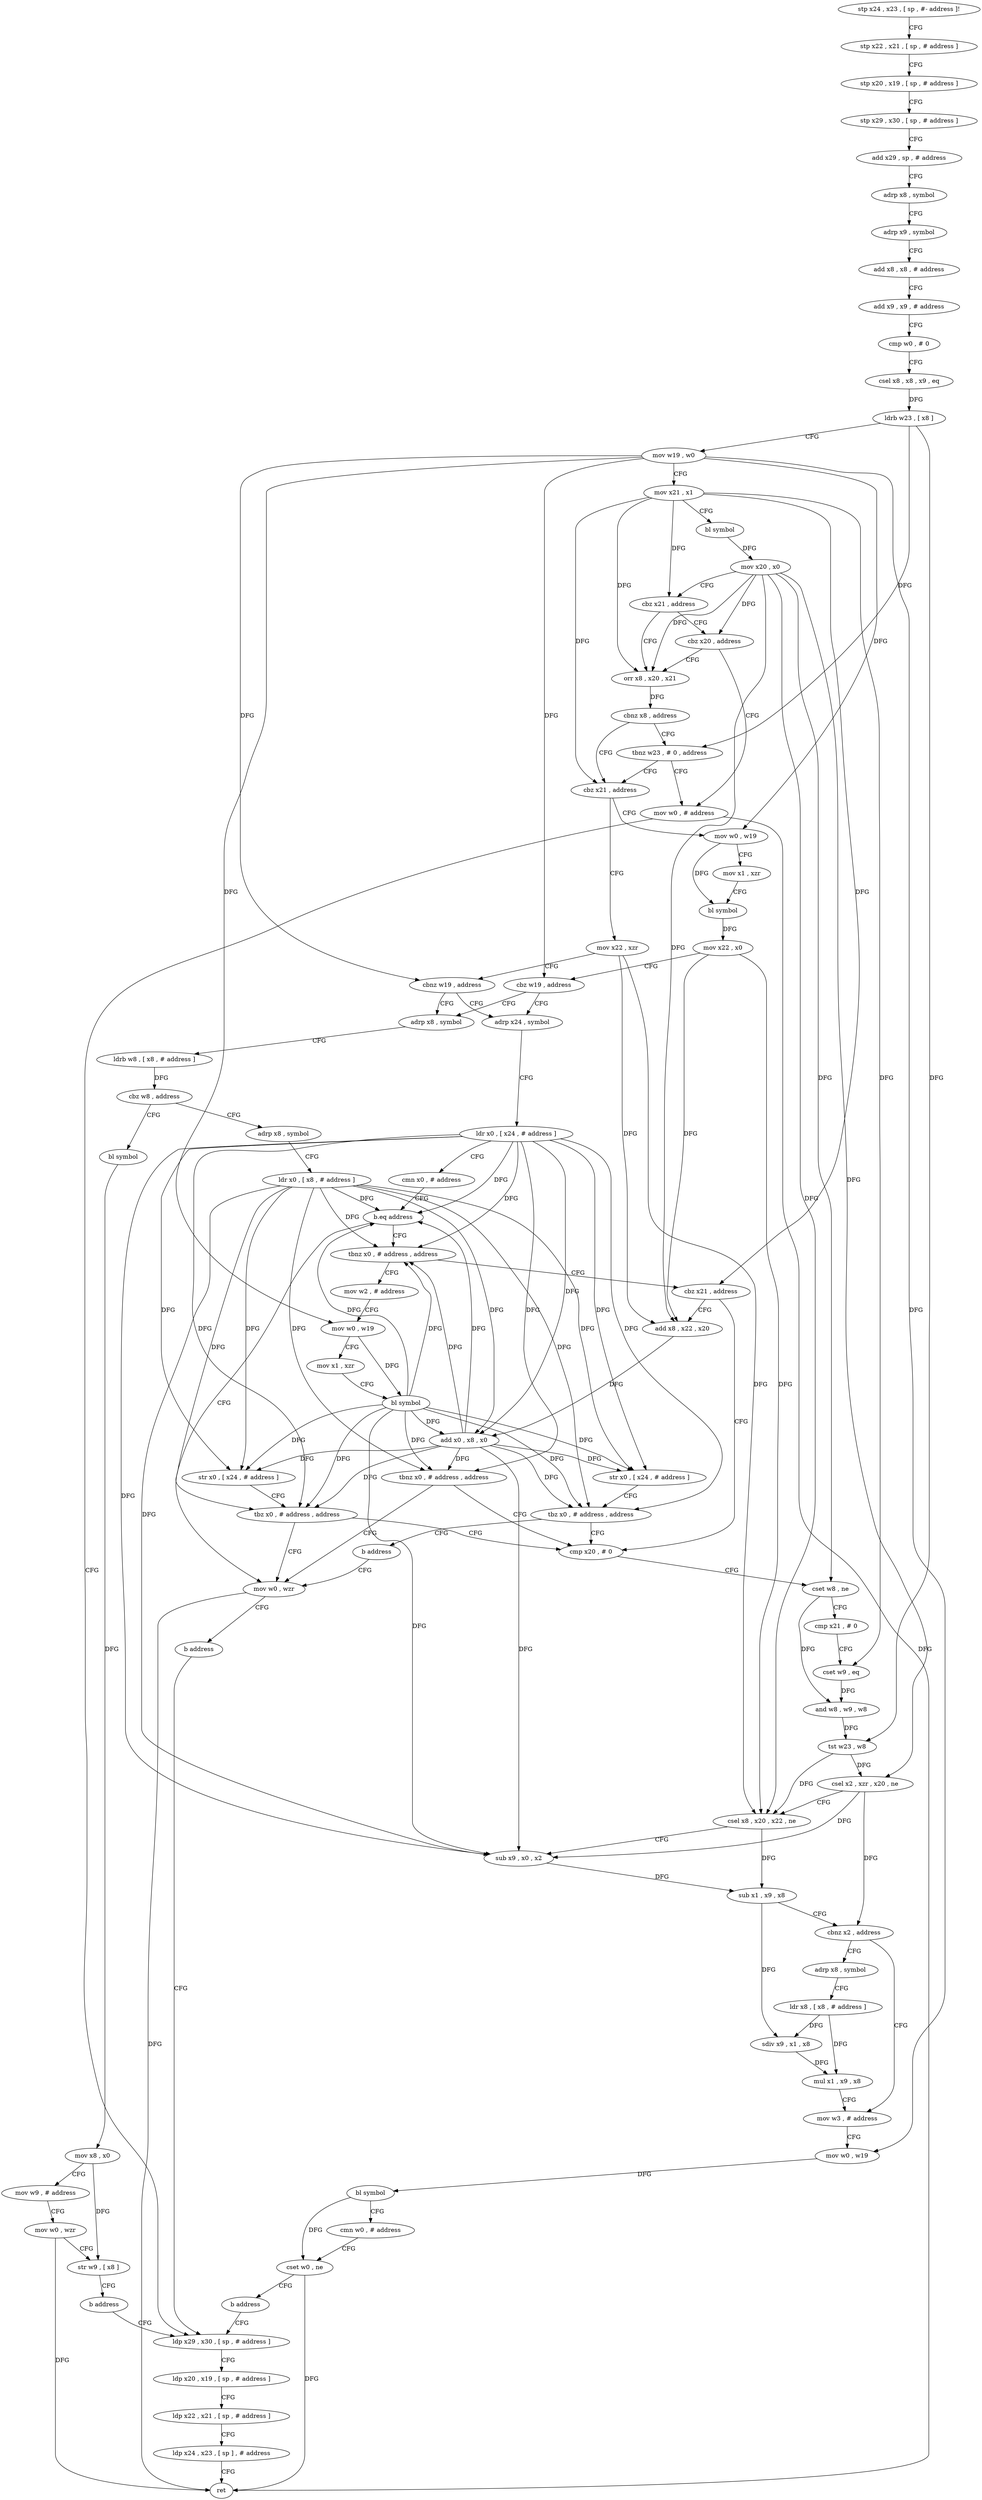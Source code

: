 digraph "func" {
"4210096" [label = "stp x24 , x23 , [ sp , #- address ]!" ]
"4210100" [label = "stp x22 , x21 , [ sp , # address ]" ]
"4210104" [label = "stp x20 , x19 , [ sp , # address ]" ]
"4210108" [label = "stp x29 , x30 , [ sp , # address ]" ]
"4210112" [label = "add x29 , sp , # address" ]
"4210116" [label = "adrp x8 , symbol" ]
"4210120" [label = "adrp x9 , symbol" ]
"4210124" [label = "add x8 , x8 , # address" ]
"4210128" [label = "add x9 , x9 , # address" ]
"4210132" [label = "cmp w0 , # 0" ]
"4210136" [label = "csel x8 , x8 , x9 , eq" ]
"4210140" [label = "ldrb w23 , [ x8 ]" ]
"4210144" [label = "mov w19 , w0" ]
"4210148" [label = "mov x21 , x1" ]
"4210152" [label = "bl symbol" ]
"4210156" [label = "mov x20 , x0" ]
"4210160" [label = "cbz x21 , address" ]
"4210168" [label = "orr x8 , x20 , x21" ]
"4210164" [label = "cbz x20 , address" ]
"4210172" [label = "cbnz x8 , address" ]
"4210204" [label = "cbz x21 , address" ]
"4210176" [label = "tbnz w23 , # 0 , address" ]
"4210180" [label = "mov w0 , # address" ]
"4210276" [label = "mov x22 , xzr" ]
"4210208" [label = "mov w0 , w19" ]
"4210184" [label = "ldp x29 , x30 , [ sp , # address ]" ]
"4210280" [label = "cbnz w19 , address" ]
"4210228" [label = "adrp x24 , symbol" ]
"4210284" [label = "adrp x8 , symbol" ]
"4210212" [label = "mov x1 , xzr" ]
"4210216" [label = "bl symbol" ]
"4210220" [label = "mov x22 , x0" ]
"4210224" [label = "cbz w19 , address" ]
"4210232" [label = "ldr x0 , [ x24 , # address ]" ]
"4210236" [label = "cmn x0 , # address" ]
"4210240" [label = "b.eq address" ]
"4210268" [label = "mov w0 , wzr" ]
"4210244" [label = "tbnz x0 , # address , address" ]
"4210288" [label = "ldrb w8 , [ x8 , # address ]" ]
"4210292" [label = "cbz w8 , address" ]
"4210420" [label = "bl symbol" ]
"4210296" [label = "adrp x8 , symbol" ]
"4210272" [label = "b address" ]
"4210392" [label = "mov w2 , # address" ]
"4210248" [label = "cbz x21 , address" ]
"4210424" [label = "mov x8 , x0" ]
"4210428" [label = "mov w9 , # address" ]
"4210432" [label = "mov w0 , wzr" ]
"4210436" [label = "str w9 , [ x8 ]" ]
"4210440" [label = "b address" ]
"4210300" [label = "ldr x0 , [ x8 , # address ]" ]
"4210304" [label = "tbnz x0 , # address , address" ]
"4210308" [label = "cmp x20 , # 0" ]
"4210188" [label = "ldp x20 , x19 , [ sp , # address ]" ]
"4210192" [label = "ldp x22 , x21 , [ sp , # address ]" ]
"4210196" [label = "ldp x24 , x23 , [ sp ] , # address" ]
"4210200" [label = "ret" ]
"4210396" [label = "mov w0 , w19" ]
"4210400" [label = "mov x1 , xzr" ]
"4210404" [label = "bl symbol" ]
"4210408" [label = "str x0 , [ x24 , # address ]" ]
"4210412" [label = "tbz x0 , # address , address" ]
"4210416" [label = "b address" ]
"4210252" [label = "add x8 , x22 , x20" ]
"4210312" [label = "cset w8 , ne" ]
"4210316" [label = "cmp x21 , # 0" ]
"4210320" [label = "cset w9 , eq" ]
"4210324" [label = "and w8 , w9 , w8" ]
"4210328" [label = "tst w23 , w8" ]
"4210332" [label = "csel x2 , xzr , x20 , ne" ]
"4210336" [label = "csel x8 , x20 , x22 , ne" ]
"4210340" [label = "sub x9 , x0 , x2" ]
"4210344" [label = "sub x1 , x9 , x8" ]
"4210348" [label = "cbnz x2 , address" ]
"4210368" [label = "mov w3 , # address" ]
"4210352" [label = "adrp x8 , symbol" ]
"4210256" [label = "add x0 , x8 , x0" ]
"4210260" [label = "str x0 , [ x24 , # address ]" ]
"4210264" [label = "tbz x0 , # address , address" ]
"4210372" [label = "mov w0 , w19" ]
"4210376" [label = "bl symbol" ]
"4210380" [label = "cmn w0 , # address" ]
"4210384" [label = "cset w0 , ne" ]
"4210388" [label = "b address" ]
"4210356" [label = "ldr x8 , [ x8 , # address ]" ]
"4210360" [label = "sdiv x9 , x1 , x8" ]
"4210364" [label = "mul x1 , x9 , x8" ]
"4210096" -> "4210100" [ label = "CFG" ]
"4210100" -> "4210104" [ label = "CFG" ]
"4210104" -> "4210108" [ label = "CFG" ]
"4210108" -> "4210112" [ label = "CFG" ]
"4210112" -> "4210116" [ label = "CFG" ]
"4210116" -> "4210120" [ label = "CFG" ]
"4210120" -> "4210124" [ label = "CFG" ]
"4210124" -> "4210128" [ label = "CFG" ]
"4210128" -> "4210132" [ label = "CFG" ]
"4210132" -> "4210136" [ label = "CFG" ]
"4210136" -> "4210140" [ label = "DFG" ]
"4210140" -> "4210144" [ label = "CFG" ]
"4210140" -> "4210176" [ label = "DFG" ]
"4210140" -> "4210328" [ label = "DFG" ]
"4210144" -> "4210148" [ label = "CFG" ]
"4210144" -> "4210280" [ label = "DFG" ]
"4210144" -> "4210208" [ label = "DFG" ]
"4210144" -> "4210224" [ label = "DFG" ]
"4210144" -> "4210396" [ label = "DFG" ]
"4210144" -> "4210372" [ label = "DFG" ]
"4210148" -> "4210152" [ label = "CFG" ]
"4210148" -> "4210160" [ label = "DFG" ]
"4210148" -> "4210168" [ label = "DFG" ]
"4210148" -> "4210204" [ label = "DFG" ]
"4210148" -> "4210248" [ label = "DFG" ]
"4210148" -> "4210320" [ label = "DFG" ]
"4210152" -> "4210156" [ label = "DFG" ]
"4210156" -> "4210160" [ label = "CFG" ]
"4210156" -> "4210168" [ label = "DFG" ]
"4210156" -> "4210164" [ label = "DFG" ]
"4210156" -> "4210312" [ label = "DFG" ]
"4210156" -> "4210252" [ label = "DFG" ]
"4210156" -> "4210332" [ label = "DFG" ]
"4210156" -> "4210336" [ label = "DFG" ]
"4210160" -> "4210168" [ label = "CFG" ]
"4210160" -> "4210164" [ label = "CFG" ]
"4210168" -> "4210172" [ label = "DFG" ]
"4210164" -> "4210180" [ label = "CFG" ]
"4210164" -> "4210168" [ label = "CFG" ]
"4210172" -> "4210204" [ label = "CFG" ]
"4210172" -> "4210176" [ label = "CFG" ]
"4210204" -> "4210276" [ label = "CFG" ]
"4210204" -> "4210208" [ label = "CFG" ]
"4210176" -> "4210204" [ label = "CFG" ]
"4210176" -> "4210180" [ label = "CFG" ]
"4210180" -> "4210184" [ label = "CFG" ]
"4210180" -> "4210200" [ label = "DFG" ]
"4210276" -> "4210280" [ label = "CFG" ]
"4210276" -> "4210252" [ label = "DFG" ]
"4210276" -> "4210336" [ label = "DFG" ]
"4210208" -> "4210212" [ label = "CFG" ]
"4210208" -> "4210216" [ label = "DFG" ]
"4210184" -> "4210188" [ label = "CFG" ]
"4210280" -> "4210228" [ label = "CFG" ]
"4210280" -> "4210284" [ label = "CFG" ]
"4210228" -> "4210232" [ label = "CFG" ]
"4210284" -> "4210288" [ label = "CFG" ]
"4210212" -> "4210216" [ label = "CFG" ]
"4210216" -> "4210220" [ label = "DFG" ]
"4210220" -> "4210224" [ label = "CFG" ]
"4210220" -> "4210252" [ label = "DFG" ]
"4210220" -> "4210336" [ label = "DFG" ]
"4210224" -> "4210284" [ label = "CFG" ]
"4210224" -> "4210228" [ label = "CFG" ]
"4210232" -> "4210236" [ label = "CFG" ]
"4210232" -> "4210240" [ label = "DFG" ]
"4210232" -> "4210244" [ label = "DFG" ]
"4210232" -> "4210304" [ label = "DFG" ]
"4210232" -> "4210408" [ label = "DFG" ]
"4210232" -> "4210412" [ label = "DFG" ]
"4210232" -> "4210256" [ label = "DFG" ]
"4210232" -> "4210260" [ label = "DFG" ]
"4210232" -> "4210264" [ label = "DFG" ]
"4210232" -> "4210340" [ label = "DFG" ]
"4210236" -> "4210240" [ label = "CFG" ]
"4210240" -> "4210268" [ label = "CFG" ]
"4210240" -> "4210244" [ label = "CFG" ]
"4210268" -> "4210272" [ label = "CFG" ]
"4210268" -> "4210200" [ label = "DFG" ]
"4210244" -> "4210392" [ label = "CFG" ]
"4210244" -> "4210248" [ label = "CFG" ]
"4210288" -> "4210292" [ label = "DFG" ]
"4210292" -> "4210420" [ label = "CFG" ]
"4210292" -> "4210296" [ label = "CFG" ]
"4210420" -> "4210424" [ label = "DFG" ]
"4210296" -> "4210300" [ label = "CFG" ]
"4210272" -> "4210184" [ label = "CFG" ]
"4210392" -> "4210396" [ label = "CFG" ]
"4210248" -> "4210308" [ label = "CFG" ]
"4210248" -> "4210252" [ label = "CFG" ]
"4210424" -> "4210428" [ label = "CFG" ]
"4210424" -> "4210436" [ label = "DFG" ]
"4210428" -> "4210432" [ label = "CFG" ]
"4210432" -> "4210436" [ label = "CFG" ]
"4210432" -> "4210200" [ label = "DFG" ]
"4210436" -> "4210440" [ label = "CFG" ]
"4210440" -> "4210184" [ label = "CFG" ]
"4210300" -> "4210304" [ label = "DFG" ]
"4210300" -> "4210240" [ label = "DFG" ]
"4210300" -> "4210244" [ label = "DFG" ]
"4210300" -> "4210408" [ label = "DFG" ]
"4210300" -> "4210412" [ label = "DFG" ]
"4210300" -> "4210256" [ label = "DFG" ]
"4210300" -> "4210260" [ label = "DFG" ]
"4210300" -> "4210264" [ label = "DFG" ]
"4210300" -> "4210340" [ label = "DFG" ]
"4210304" -> "4210268" [ label = "CFG" ]
"4210304" -> "4210308" [ label = "CFG" ]
"4210308" -> "4210312" [ label = "CFG" ]
"4210188" -> "4210192" [ label = "CFG" ]
"4210192" -> "4210196" [ label = "CFG" ]
"4210196" -> "4210200" [ label = "CFG" ]
"4210396" -> "4210400" [ label = "CFG" ]
"4210396" -> "4210404" [ label = "DFG" ]
"4210400" -> "4210404" [ label = "CFG" ]
"4210404" -> "4210408" [ label = "DFG" ]
"4210404" -> "4210240" [ label = "DFG" ]
"4210404" -> "4210244" [ label = "DFG" ]
"4210404" -> "4210304" [ label = "DFG" ]
"4210404" -> "4210412" [ label = "DFG" ]
"4210404" -> "4210256" [ label = "DFG" ]
"4210404" -> "4210260" [ label = "DFG" ]
"4210404" -> "4210264" [ label = "DFG" ]
"4210404" -> "4210340" [ label = "DFG" ]
"4210408" -> "4210412" [ label = "CFG" ]
"4210412" -> "4210308" [ label = "CFG" ]
"4210412" -> "4210416" [ label = "CFG" ]
"4210416" -> "4210268" [ label = "CFG" ]
"4210252" -> "4210256" [ label = "DFG" ]
"4210312" -> "4210316" [ label = "CFG" ]
"4210312" -> "4210324" [ label = "DFG" ]
"4210316" -> "4210320" [ label = "CFG" ]
"4210320" -> "4210324" [ label = "DFG" ]
"4210324" -> "4210328" [ label = "DFG" ]
"4210328" -> "4210332" [ label = "DFG" ]
"4210328" -> "4210336" [ label = "DFG" ]
"4210332" -> "4210336" [ label = "CFG" ]
"4210332" -> "4210340" [ label = "DFG" ]
"4210332" -> "4210348" [ label = "DFG" ]
"4210336" -> "4210340" [ label = "CFG" ]
"4210336" -> "4210344" [ label = "DFG" ]
"4210340" -> "4210344" [ label = "DFG" ]
"4210344" -> "4210348" [ label = "CFG" ]
"4210344" -> "4210360" [ label = "DFG" ]
"4210348" -> "4210368" [ label = "CFG" ]
"4210348" -> "4210352" [ label = "CFG" ]
"4210368" -> "4210372" [ label = "CFG" ]
"4210352" -> "4210356" [ label = "CFG" ]
"4210256" -> "4210260" [ label = "DFG" ]
"4210256" -> "4210240" [ label = "DFG" ]
"4210256" -> "4210244" [ label = "DFG" ]
"4210256" -> "4210304" [ label = "DFG" ]
"4210256" -> "4210408" [ label = "DFG" ]
"4210256" -> "4210412" [ label = "DFG" ]
"4210256" -> "4210264" [ label = "DFG" ]
"4210256" -> "4210340" [ label = "DFG" ]
"4210260" -> "4210264" [ label = "CFG" ]
"4210264" -> "4210308" [ label = "CFG" ]
"4210264" -> "4210268" [ label = "CFG" ]
"4210372" -> "4210376" [ label = "DFG" ]
"4210376" -> "4210380" [ label = "CFG" ]
"4210376" -> "4210384" [ label = "DFG" ]
"4210380" -> "4210384" [ label = "CFG" ]
"4210384" -> "4210388" [ label = "CFG" ]
"4210384" -> "4210200" [ label = "DFG" ]
"4210388" -> "4210184" [ label = "CFG" ]
"4210356" -> "4210360" [ label = "DFG" ]
"4210356" -> "4210364" [ label = "DFG" ]
"4210360" -> "4210364" [ label = "DFG" ]
"4210364" -> "4210368" [ label = "CFG" ]
}
